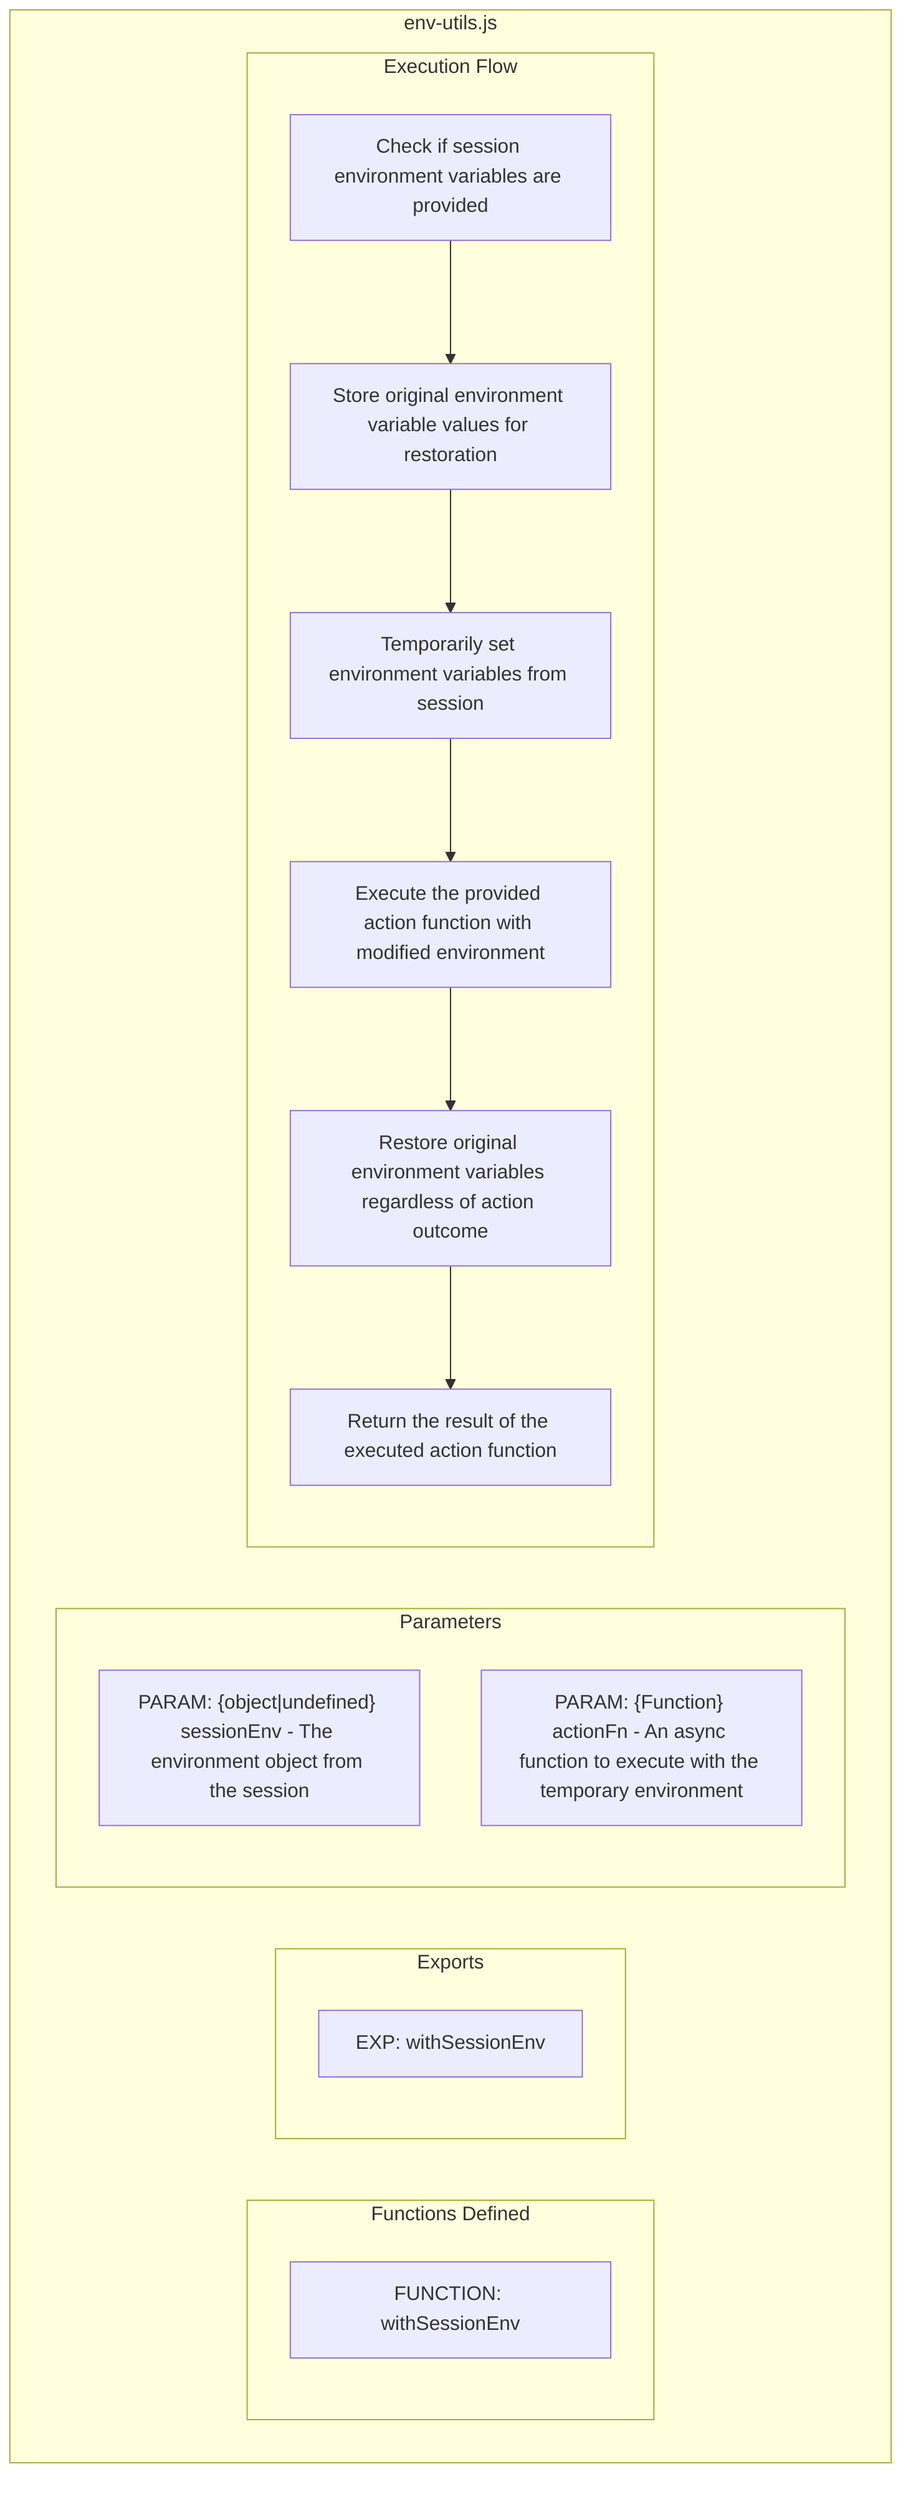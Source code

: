 flowchart TB
    subgraph FunctionsDefined["Functions Defined"]
        FU1["FUNCTION: withSessionEnv"]
    end
    
    subgraph Exports["Exports"]
        E1["EXP: withSessionEnv"]
    end
    
    subgraph Parameters["Parameters"]
        P1["PARAM: {object|undefined} sessionEnv - The environment object from the session"]
        P2["PARAM: {Function} actionFn - An async function to execute with the temporary environment"]
    end
    
    subgraph ExecutionFlow["Execution Flow"]
        FL1["Check if session environment variables are provided"]
        FL2["Store original environment variable values for restoration"]
        FL3["Temporarily set environment variables from session"]
        FL4["Execute the provided action function with modified environment"]
        FL5["Restore original environment variables regardless of action outcome"]
        FL6["Return the result of the executed action function"]
    end
    
    subgraph envUtils["env-utils.js"]
        FunctionsDefined
        Exports
        Parameters
        ExecutionFlow
    end
    
    FL1 --> FL2
    FL2 --> FL3
    FL3 --> FL4
    FL4 --> FL5
    FL5 --> FL6